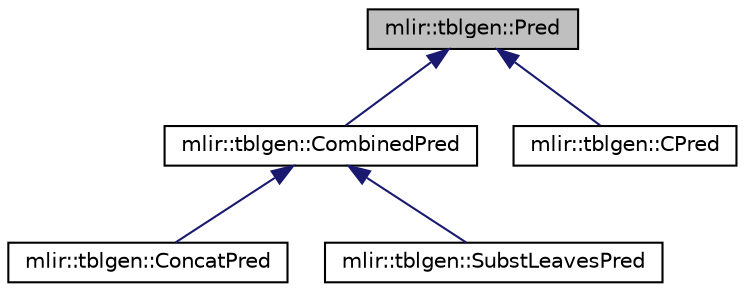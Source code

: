 digraph "mlir::tblgen::Pred"
{
  bgcolor="transparent";
  edge [fontname="Helvetica",fontsize="10",labelfontname="Helvetica",labelfontsize="10"];
  node [fontname="Helvetica",fontsize="10",shape=record];
  Node0 [label="mlir::tblgen::Pred",height=0.2,width=0.4,color="black", fillcolor="grey75", style="filled", fontcolor="black"];
  Node0 -> Node1 [dir="back",color="midnightblue",fontsize="10",style="solid",fontname="Helvetica"];
  Node1 [label="mlir::tblgen::CombinedPred",height=0.2,width=0.4,color="black",URL="$classmlir_1_1tblgen_1_1CombinedPred.html"];
  Node1 -> Node2 [dir="back",color="midnightblue",fontsize="10",style="solid",fontname="Helvetica"];
  Node2 [label="mlir::tblgen::ConcatPred",height=0.2,width=0.4,color="black",URL="$classmlir_1_1tblgen_1_1ConcatPred.html"];
  Node1 -> Node3 [dir="back",color="midnightblue",fontsize="10",style="solid",fontname="Helvetica"];
  Node3 [label="mlir::tblgen::SubstLeavesPred",height=0.2,width=0.4,color="black",URL="$classmlir_1_1tblgen_1_1SubstLeavesPred.html"];
  Node0 -> Node4 [dir="back",color="midnightblue",fontsize="10",style="solid",fontname="Helvetica"];
  Node4 [label="mlir::tblgen::CPred",height=0.2,width=0.4,color="black",URL="$classmlir_1_1tblgen_1_1CPred.html"];
}
